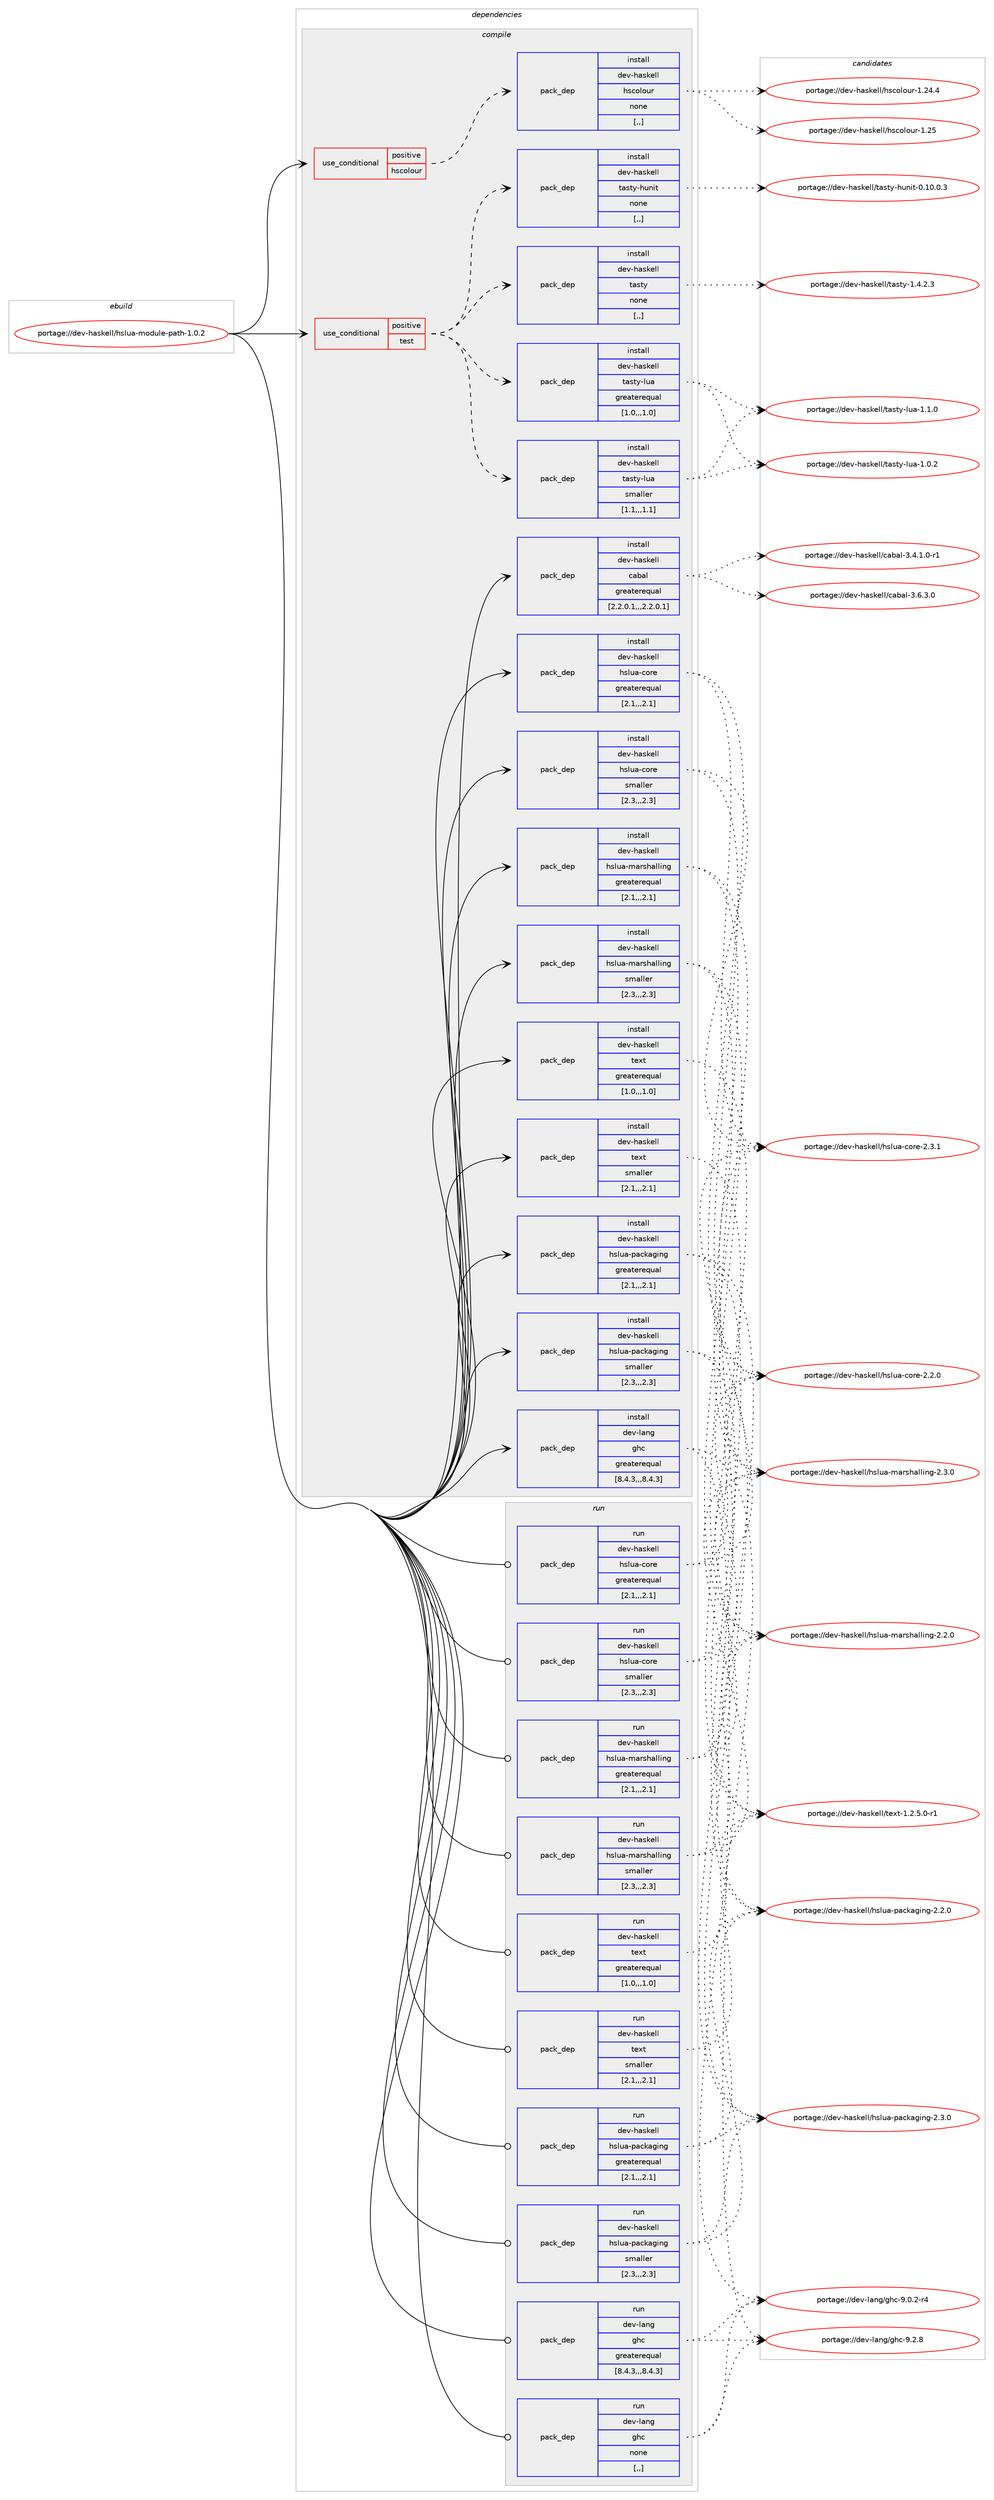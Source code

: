 digraph prolog {

# *************
# Graph options
# *************

newrank=true;
concentrate=true;
compound=true;
graph [rankdir=LR,fontname=Helvetica,fontsize=10,ranksep=1.5];#, ranksep=2.5, nodesep=0.2];
edge  [arrowhead=vee];
node  [fontname=Helvetica,fontsize=10];

# **********
# The ebuild
# **********

subgraph cluster_leftcol {
color=gray;
label=<<i>ebuild</i>>;
id [label="portage://dev-haskell/hslua-module-path-1.0.2", color=red, width=4, href="../dev-haskell/hslua-module-path-1.0.2.svg"];
}

# ****************
# The dependencies
# ****************

subgraph cluster_midcol {
color=gray;
label=<<i>dependencies</i>>;
subgraph cluster_compile {
fillcolor="#eeeeee";
style=filled;
label=<<i>compile</i>>;
subgraph cond20517 {
dependency81859 [label=<<TABLE BORDER="0" CELLBORDER="1" CELLSPACING="0" CELLPADDING="4"><TR><TD ROWSPAN="3" CELLPADDING="10">use_conditional</TD></TR><TR><TD>positive</TD></TR><TR><TD>hscolour</TD></TR></TABLE>>, shape=none, color=red];
subgraph pack60345 {
dependency81860 [label=<<TABLE BORDER="0" CELLBORDER="1" CELLSPACING="0" CELLPADDING="4" WIDTH="220"><TR><TD ROWSPAN="6" CELLPADDING="30">pack_dep</TD></TR><TR><TD WIDTH="110">install</TD></TR><TR><TD>dev-haskell</TD></TR><TR><TD>hscolour</TD></TR><TR><TD>none</TD></TR><TR><TD>[,,]</TD></TR></TABLE>>, shape=none, color=blue];
}
dependency81859:e -> dependency81860:w [weight=20,style="dashed",arrowhead="vee"];
}
id:e -> dependency81859:w [weight=20,style="solid",arrowhead="vee"];
subgraph cond20518 {
dependency81861 [label=<<TABLE BORDER="0" CELLBORDER="1" CELLSPACING="0" CELLPADDING="4"><TR><TD ROWSPAN="3" CELLPADDING="10">use_conditional</TD></TR><TR><TD>positive</TD></TR><TR><TD>test</TD></TR></TABLE>>, shape=none, color=red];
subgraph pack60346 {
dependency81862 [label=<<TABLE BORDER="0" CELLBORDER="1" CELLSPACING="0" CELLPADDING="4" WIDTH="220"><TR><TD ROWSPAN="6" CELLPADDING="30">pack_dep</TD></TR><TR><TD WIDTH="110">install</TD></TR><TR><TD>dev-haskell</TD></TR><TR><TD>tasty</TD></TR><TR><TD>none</TD></TR><TR><TD>[,,]</TD></TR></TABLE>>, shape=none, color=blue];
}
dependency81861:e -> dependency81862:w [weight=20,style="dashed",arrowhead="vee"];
subgraph pack60347 {
dependency81863 [label=<<TABLE BORDER="0" CELLBORDER="1" CELLSPACING="0" CELLPADDING="4" WIDTH="220"><TR><TD ROWSPAN="6" CELLPADDING="30">pack_dep</TD></TR><TR><TD WIDTH="110">install</TD></TR><TR><TD>dev-haskell</TD></TR><TR><TD>tasty-hunit</TD></TR><TR><TD>none</TD></TR><TR><TD>[,,]</TD></TR></TABLE>>, shape=none, color=blue];
}
dependency81861:e -> dependency81863:w [weight=20,style="dashed",arrowhead="vee"];
subgraph pack60348 {
dependency81864 [label=<<TABLE BORDER="0" CELLBORDER="1" CELLSPACING="0" CELLPADDING="4" WIDTH="220"><TR><TD ROWSPAN="6" CELLPADDING="30">pack_dep</TD></TR><TR><TD WIDTH="110">install</TD></TR><TR><TD>dev-haskell</TD></TR><TR><TD>tasty-lua</TD></TR><TR><TD>greaterequal</TD></TR><TR><TD>[1.0,,,1.0]</TD></TR></TABLE>>, shape=none, color=blue];
}
dependency81861:e -> dependency81864:w [weight=20,style="dashed",arrowhead="vee"];
subgraph pack60349 {
dependency81865 [label=<<TABLE BORDER="0" CELLBORDER="1" CELLSPACING="0" CELLPADDING="4" WIDTH="220"><TR><TD ROWSPAN="6" CELLPADDING="30">pack_dep</TD></TR><TR><TD WIDTH="110">install</TD></TR><TR><TD>dev-haskell</TD></TR><TR><TD>tasty-lua</TD></TR><TR><TD>smaller</TD></TR><TR><TD>[1.1,,,1.1]</TD></TR></TABLE>>, shape=none, color=blue];
}
dependency81861:e -> dependency81865:w [weight=20,style="dashed",arrowhead="vee"];
}
id:e -> dependency81861:w [weight=20,style="solid",arrowhead="vee"];
subgraph pack60350 {
dependency81866 [label=<<TABLE BORDER="0" CELLBORDER="1" CELLSPACING="0" CELLPADDING="4" WIDTH="220"><TR><TD ROWSPAN="6" CELLPADDING="30">pack_dep</TD></TR><TR><TD WIDTH="110">install</TD></TR><TR><TD>dev-haskell</TD></TR><TR><TD>cabal</TD></TR><TR><TD>greaterequal</TD></TR><TR><TD>[2.2.0.1,,,2.2.0.1]</TD></TR></TABLE>>, shape=none, color=blue];
}
id:e -> dependency81866:w [weight=20,style="solid",arrowhead="vee"];
subgraph pack60351 {
dependency81867 [label=<<TABLE BORDER="0" CELLBORDER="1" CELLSPACING="0" CELLPADDING="4" WIDTH="220"><TR><TD ROWSPAN="6" CELLPADDING="30">pack_dep</TD></TR><TR><TD WIDTH="110">install</TD></TR><TR><TD>dev-haskell</TD></TR><TR><TD>hslua-core</TD></TR><TR><TD>greaterequal</TD></TR><TR><TD>[2.1,,,2.1]</TD></TR></TABLE>>, shape=none, color=blue];
}
id:e -> dependency81867:w [weight=20,style="solid",arrowhead="vee"];
subgraph pack60352 {
dependency81868 [label=<<TABLE BORDER="0" CELLBORDER="1" CELLSPACING="0" CELLPADDING="4" WIDTH="220"><TR><TD ROWSPAN="6" CELLPADDING="30">pack_dep</TD></TR><TR><TD WIDTH="110">install</TD></TR><TR><TD>dev-haskell</TD></TR><TR><TD>hslua-core</TD></TR><TR><TD>smaller</TD></TR><TR><TD>[2.3,,,2.3]</TD></TR></TABLE>>, shape=none, color=blue];
}
id:e -> dependency81868:w [weight=20,style="solid",arrowhead="vee"];
subgraph pack60353 {
dependency81869 [label=<<TABLE BORDER="0" CELLBORDER="1" CELLSPACING="0" CELLPADDING="4" WIDTH="220"><TR><TD ROWSPAN="6" CELLPADDING="30">pack_dep</TD></TR><TR><TD WIDTH="110">install</TD></TR><TR><TD>dev-haskell</TD></TR><TR><TD>hslua-marshalling</TD></TR><TR><TD>greaterequal</TD></TR><TR><TD>[2.1,,,2.1]</TD></TR></TABLE>>, shape=none, color=blue];
}
id:e -> dependency81869:w [weight=20,style="solid",arrowhead="vee"];
subgraph pack60354 {
dependency81870 [label=<<TABLE BORDER="0" CELLBORDER="1" CELLSPACING="0" CELLPADDING="4" WIDTH="220"><TR><TD ROWSPAN="6" CELLPADDING="30">pack_dep</TD></TR><TR><TD WIDTH="110">install</TD></TR><TR><TD>dev-haskell</TD></TR><TR><TD>hslua-marshalling</TD></TR><TR><TD>smaller</TD></TR><TR><TD>[2.3,,,2.3]</TD></TR></TABLE>>, shape=none, color=blue];
}
id:e -> dependency81870:w [weight=20,style="solid",arrowhead="vee"];
subgraph pack60355 {
dependency81871 [label=<<TABLE BORDER="0" CELLBORDER="1" CELLSPACING="0" CELLPADDING="4" WIDTH="220"><TR><TD ROWSPAN="6" CELLPADDING="30">pack_dep</TD></TR><TR><TD WIDTH="110">install</TD></TR><TR><TD>dev-haskell</TD></TR><TR><TD>hslua-packaging</TD></TR><TR><TD>greaterequal</TD></TR><TR><TD>[2.1,,,2.1]</TD></TR></TABLE>>, shape=none, color=blue];
}
id:e -> dependency81871:w [weight=20,style="solid",arrowhead="vee"];
subgraph pack60356 {
dependency81872 [label=<<TABLE BORDER="0" CELLBORDER="1" CELLSPACING="0" CELLPADDING="4" WIDTH="220"><TR><TD ROWSPAN="6" CELLPADDING="30">pack_dep</TD></TR><TR><TD WIDTH="110">install</TD></TR><TR><TD>dev-haskell</TD></TR><TR><TD>hslua-packaging</TD></TR><TR><TD>smaller</TD></TR><TR><TD>[2.3,,,2.3]</TD></TR></TABLE>>, shape=none, color=blue];
}
id:e -> dependency81872:w [weight=20,style="solid",arrowhead="vee"];
subgraph pack60357 {
dependency81873 [label=<<TABLE BORDER="0" CELLBORDER="1" CELLSPACING="0" CELLPADDING="4" WIDTH="220"><TR><TD ROWSPAN="6" CELLPADDING="30">pack_dep</TD></TR><TR><TD WIDTH="110">install</TD></TR><TR><TD>dev-haskell</TD></TR><TR><TD>text</TD></TR><TR><TD>greaterequal</TD></TR><TR><TD>[1.0,,,1.0]</TD></TR></TABLE>>, shape=none, color=blue];
}
id:e -> dependency81873:w [weight=20,style="solid",arrowhead="vee"];
subgraph pack60358 {
dependency81874 [label=<<TABLE BORDER="0" CELLBORDER="1" CELLSPACING="0" CELLPADDING="4" WIDTH="220"><TR><TD ROWSPAN="6" CELLPADDING="30">pack_dep</TD></TR><TR><TD WIDTH="110">install</TD></TR><TR><TD>dev-haskell</TD></TR><TR><TD>text</TD></TR><TR><TD>smaller</TD></TR><TR><TD>[2.1,,,2.1]</TD></TR></TABLE>>, shape=none, color=blue];
}
id:e -> dependency81874:w [weight=20,style="solid",arrowhead="vee"];
subgraph pack60359 {
dependency81875 [label=<<TABLE BORDER="0" CELLBORDER="1" CELLSPACING="0" CELLPADDING="4" WIDTH="220"><TR><TD ROWSPAN="6" CELLPADDING="30">pack_dep</TD></TR><TR><TD WIDTH="110">install</TD></TR><TR><TD>dev-lang</TD></TR><TR><TD>ghc</TD></TR><TR><TD>greaterequal</TD></TR><TR><TD>[8.4.3,,,8.4.3]</TD></TR></TABLE>>, shape=none, color=blue];
}
id:e -> dependency81875:w [weight=20,style="solid",arrowhead="vee"];
}
subgraph cluster_compileandrun {
fillcolor="#eeeeee";
style=filled;
label=<<i>compile and run</i>>;
}
subgraph cluster_run {
fillcolor="#eeeeee";
style=filled;
label=<<i>run</i>>;
subgraph pack60360 {
dependency81876 [label=<<TABLE BORDER="0" CELLBORDER="1" CELLSPACING="0" CELLPADDING="4" WIDTH="220"><TR><TD ROWSPAN="6" CELLPADDING="30">pack_dep</TD></TR><TR><TD WIDTH="110">run</TD></TR><TR><TD>dev-haskell</TD></TR><TR><TD>hslua-core</TD></TR><TR><TD>greaterequal</TD></TR><TR><TD>[2.1,,,2.1]</TD></TR></TABLE>>, shape=none, color=blue];
}
id:e -> dependency81876:w [weight=20,style="solid",arrowhead="odot"];
subgraph pack60361 {
dependency81877 [label=<<TABLE BORDER="0" CELLBORDER="1" CELLSPACING="0" CELLPADDING="4" WIDTH="220"><TR><TD ROWSPAN="6" CELLPADDING="30">pack_dep</TD></TR><TR><TD WIDTH="110">run</TD></TR><TR><TD>dev-haskell</TD></TR><TR><TD>hslua-core</TD></TR><TR><TD>smaller</TD></TR><TR><TD>[2.3,,,2.3]</TD></TR></TABLE>>, shape=none, color=blue];
}
id:e -> dependency81877:w [weight=20,style="solid",arrowhead="odot"];
subgraph pack60362 {
dependency81878 [label=<<TABLE BORDER="0" CELLBORDER="1" CELLSPACING="0" CELLPADDING="4" WIDTH="220"><TR><TD ROWSPAN="6" CELLPADDING="30">pack_dep</TD></TR><TR><TD WIDTH="110">run</TD></TR><TR><TD>dev-haskell</TD></TR><TR><TD>hslua-marshalling</TD></TR><TR><TD>greaterequal</TD></TR><TR><TD>[2.1,,,2.1]</TD></TR></TABLE>>, shape=none, color=blue];
}
id:e -> dependency81878:w [weight=20,style="solid",arrowhead="odot"];
subgraph pack60363 {
dependency81879 [label=<<TABLE BORDER="0" CELLBORDER="1" CELLSPACING="0" CELLPADDING="4" WIDTH="220"><TR><TD ROWSPAN="6" CELLPADDING="30">pack_dep</TD></TR><TR><TD WIDTH="110">run</TD></TR><TR><TD>dev-haskell</TD></TR><TR><TD>hslua-marshalling</TD></TR><TR><TD>smaller</TD></TR><TR><TD>[2.3,,,2.3]</TD></TR></TABLE>>, shape=none, color=blue];
}
id:e -> dependency81879:w [weight=20,style="solid",arrowhead="odot"];
subgraph pack60364 {
dependency81880 [label=<<TABLE BORDER="0" CELLBORDER="1" CELLSPACING="0" CELLPADDING="4" WIDTH="220"><TR><TD ROWSPAN="6" CELLPADDING="30">pack_dep</TD></TR><TR><TD WIDTH="110">run</TD></TR><TR><TD>dev-haskell</TD></TR><TR><TD>hslua-packaging</TD></TR><TR><TD>greaterequal</TD></TR><TR><TD>[2.1,,,2.1]</TD></TR></TABLE>>, shape=none, color=blue];
}
id:e -> dependency81880:w [weight=20,style="solid",arrowhead="odot"];
subgraph pack60365 {
dependency81881 [label=<<TABLE BORDER="0" CELLBORDER="1" CELLSPACING="0" CELLPADDING="4" WIDTH="220"><TR><TD ROWSPAN="6" CELLPADDING="30">pack_dep</TD></TR><TR><TD WIDTH="110">run</TD></TR><TR><TD>dev-haskell</TD></TR><TR><TD>hslua-packaging</TD></TR><TR><TD>smaller</TD></TR><TR><TD>[2.3,,,2.3]</TD></TR></TABLE>>, shape=none, color=blue];
}
id:e -> dependency81881:w [weight=20,style="solid",arrowhead="odot"];
subgraph pack60366 {
dependency81882 [label=<<TABLE BORDER="0" CELLBORDER="1" CELLSPACING="0" CELLPADDING="4" WIDTH="220"><TR><TD ROWSPAN="6" CELLPADDING="30">pack_dep</TD></TR><TR><TD WIDTH="110">run</TD></TR><TR><TD>dev-haskell</TD></TR><TR><TD>text</TD></TR><TR><TD>greaterequal</TD></TR><TR><TD>[1.0,,,1.0]</TD></TR></TABLE>>, shape=none, color=blue];
}
id:e -> dependency81882:w [weight=20,style="solid",arrowhead="odot"];
subgraph pack60367 {
dependency81883 [label=<<TABLE BORDER="0" CELLBORDER="1" CELLSPACING="0" CELLPADDING="4" WIDTH="220"><TR><TD ROWSPAN="6" CELLPADDING="30">pack_dep</TD></TR><TR><TD WIDTH="110">run</TD></TR><TR><TD>dev-haskell</TD></TR><TR><TD>text</TD></TR><TR><TD>smaller</TD></TR><TR><TD>[2.1,,,2.1]</TD></TR></TABLE>>, shape=none, color=blue];
}
id:e -> dependency81883:w [weight=20,style="solid",arrowhead="odot"];
subgraph pack60368 {
dependency81884 [label=<<TABLE BORDER="0" CELLBORDER="1" CELLSPACING="0" CELLPADDING="4" WIDTH="220"><TR><TD ROWSPAN="6" CELLPADDING="30">pack_dep</TD></TR><TR><TD WIDTH="110">run</TD></TR><TR><TD>dev-lang</TD></TR><TR><TD>ghc</TD></TR><TR><TD>greaterequal</TD></TR><TR><TD>[8.4.3,,,8.4.3]</TD></TR></TABLE>>, shape=none, color=blue];
}
id:e -> dependency81884:w [weight=20,style="solid",arrowhead="odot"];
subgraph pack60369 {
dependency81885 [label=<<TABLE BORDER="0" CELLBORDER="1" CELLSPACING="0" CELLPADDING="4" WIDTH="220"><TR><TD ROWSPAN="6" CELLPADDING="30">pack_dep</TD></TR><TR><TD WIDTH="110">run</TD></TR><TR><TD>dev-lang</TD></TR><TR><TD>ghc</TD></TR><TR><TD>none</TD></TR><TR><TD>[,,]</TD></TR></TABLE>>, shape=none, color=blue];
}
id:e -> dependency81885:w [weight=20,style="solid",arrowhead="odot"];
}
}

# **************
# The candidates
# **************

subgraph cluster_choices {
rank=same;
color=gray;
label=<<i>candidates</i>>;

subgraph choice60345 {
color=black;
nodesep=1;
choice100101118451049711510710110810847104115991111081111171144549465053 [label="portage://dev-haskell/hscolour-1.25", color=red, width=4,href="../dev-haskell/hscolour-1.25.svg"];
choice1001011184510497115107101108108471041159911110811111711445494650524652 [label="portage://dev-haskell/hscolour-1.24.4", color=red, width=4,href="../dev-haskell/hscolour-1.24.4.svg"];
dependency81860:e -> choice100101118451049711510710110810847104115991111081111171144549465053:w [style=dotted,weight="100"];
dependency81860:e -> choice1001011184510497115107101108108471041159911110811111711445494650524652:w [style=dotted,weight="100"];
}
subgraph choice60346 {
color=black;
nodesep=1;
choice100101118451049711510710110810847116971151161214549465246504651 [label="portage://dev-haskell/tasty-1.4.2.3", color=red, width=4,href="../dev-haskell/tasty-1.4.2.3.svg"];
dependency81862:e -> choice100101118451049711510710110810847116971151161214549465246504651:w [style=dotted,weight="100"];
}
subgraph choice60347 {
color=black;
nodesep=1;
choice1001011184510497115107101108108471169711511612145104117110105116454846494846484651 [label="portage://dev-haskell/tasty-hunit-0.10.0.3", color=red, width=4,href="../dev-haskell/tasty-hunit-0.10.0.3.svg"];
dependency81863:e -> choice1001011184510497115107101108108471169711511612145104117110105116454846494846484651:w [style=dotted,weight="100"];
}
subgraph choice60348 {
color=black;
nodesep=1;
choice100101118451049711510710110810847116971151161214510811797454946494648 [label="portage://dev-haskell/tasty-lua-1.1.0", color=red, width=4,href="../dev-haskell/tasty-lua-1.1.0.svg"];
choice100101118451049711510710110810847116971151161214510811797454946484650 [label="portage://dev-haskell/tasty-lua-1.0.2", color=red, width=4,href="../dev-haskell/tasty-lua-1.0.2.svg"];
dependency81864:e -> choice100101118451049711510710110810847116971151161214510811797454946494648:w [style=dotted,weight="100"];
dependency81864:e -> choice100101118451049711510710110810847116971151161214510811797454946484650:w [style=dotted,weight="100"];
}
subgraph choice60349 {
color=black;
nodesep=1;
choice100101118451049711510710110810847116971151161214510811797454946494648 [label="portage://dev-haskell/tasty-lua-1.1.0", color=red, width=4,href="../dev-haskell/tasty-lua-1.1.0.svg"];
choice100101118451049711510710110810847116971151161214510811797454946484650 [label="portage://dev-haskell/tasty-lua-1.0.2", color=red, width=4,href="../dev-haskell/tasty-lua-1.0.2.svg"];
dependency81865:e -> choice100101118451049711510710110810847116971151161214510811797454946494648:w [style=dotted,weight="100"];
dependency81865:e -> choice100101118451049711510710110810847116971151161214510811797454946484650:w [style=dotted,weight="100"];
}
subgraph choice60350 {
color=black;
nodesep=1;
choice100101118451049711510710110810847999798971084551465446514648 [label="portage://dev-haskell/cabal-3.6.3.0", color=red, width=4,href="../dev-haskell/cabal-3.6.3.0.svg"];
choice1001011184510497115107101108108479997989710845514652464946484511449 [label="portage://dev-haskell/cabal-3.4.1.0-r1", color=red, width=4,href="../dev-haskell/cabal-3.4.1.0-r1.svg"];
dependency81866:e -> choice100101118451049711510710110810847999798971084551465446514648:w [style=dotted,weight="100"];
dependency81866:e -> choice1001011184510497115107101108108479997989710845514652464946484511449:w [style=dotted,weight="100"];
}
subgraph choice60351 {
color=black;
nodesep=1;
choice100101118451049711510710110810847104115108117974599111114101455046514649 [label="portage://dev-haskell/hslua-core-2.3.1", color=red, width=4,href="../dev-haskell/hslua-core-2.3.1.svg"];
choice100101118451049711510710110810847104115108117974599111114101455046504648 [label="portage://dev-haskell/hslua-core-2.2.0", color=red, width=4,href="../dev-haskell/hslua-core-2.2.0.svg"];
dependency81867:e -> choice100101118451049711510710110810847104115108117974599111114101455046514649:w [style=dotted,weight="100"];
dependency81867:e -> choice100101118451049711510710110810847104115108117974599111114101455046504648:w [style=dotted,weight="100"];
}
subgraph choice60352 {
color=black;
nodesep=1;
choice100101118451049711510710110810847104115108117974599111114101455046514649 [label="portage://dev-haskell/hslua-core-2.3.1", color=red, width=4,href="../dev-haskell/hslua-core-2.3.1.svg"];
choice100101118451049711510710110810847104115108117974599111114101455046504648 [label="portage://dev-haskell/hslua-core-2.2.0", color=red, width=4,href="../dev-haskell/hslua-core-2.2.0.svg"];
dependency81868:e -> choice100101118451049711510710110810847104115108117974599111114101455046514649:w [style=dotted,weight="100"];
dependency81868:e -> choice100101118451049711510710110810847104115108117974599111114101455046504648:w [style=dotted,weight="100"];
}
subgraph choice60353 {
color=black;
nodesep=1;
choice10010111845104971151071011081084710411510811797451099711411510497108108105110103455046514648 [label="portage://dev-haskell/hslua-marshalling-2.3.0", color=red, width=4,href="../dev-haskell/hslua-marshalling-2.3.0.svg"];
choice10010111845104971151071011081084710411510811797451099711411510497108108105110103455046504648 [label="portage://dev-haskell/hslua-marshalling-2.2.0", color=red, width=4,href="../dev-haskell/hslua-marshalling-2.2.0.svg"];
dependency81869:e -> choice10010111845104971151071011081084710411510811797451099711411510497108108105110103455046514648:w [style=dotted,weight="100"];
dependency81869:e -> choice10010111845104971151071011081084710411510811797451099711411510497108108105110103455046504648:w [style=dotted,weight="100"];
}
subgraph choice60354 {
color=black;
nodesep=1;
choice10010111845104971151071011081084710411510811797451099711411510497108108105110103455046514648 [label="portage://dev-haskell/hslua-marshalling-2.3.0", color=red, width=4,href="../dev-haskell/hslua-marshalling-2.3.0.svg"];
choice10010111845104971151071011081084710411510811797451099711411510497108108105110103455046504648 [label="portage://dev-haskell/hslua-marshalling-2.2.0", color=red, width=4,href="../dev-haskell/hslua-marshalling-2.2.0.svg"];
dependency81870:e -> choice10010111845104971151071011081084710411510811797451099711411510497108108105110103455046514648:w [style=dotted,weight="100"];
dependency81870:e -> choice10010111845104971151071011081084710411510811797451099711411510497108108105110103455046504648:w [style=dotted,weight="100"];
}
subgraph choice60355 {
color=black;
nodesep=1;
choice1001011184510497115107101108108471041151081179745112979910797103105110103455046514648 [label="portage://dev-haskell/hslua-packaging-2.3.0", color=red, width=4,href="../dev-haskell/hslua-packaging-2.3.0.svg"];
choice1001011184510497115107101108108471041151081179745112979910797103105110103455046504648 [label="portage://dev-haskell/hslua-packaging-2.2.0", color=red, width=4,href="../dev-haskell/hslua-packaging-2.2.0.svg"];
dependency81871:e -> choice1001011184510497115107101108108471041151081179745112979910797103105110103455046514648:w [style=dotted,weight="100"];
dependency81871:e -> choice1001011184510497115107101108108471041151081179745112979910797103105110103455046504648:w [style=dotted,weight="100"];
}
subgraph choice60356 {
color=black;
nodesep=1;
choice1001011184510497115107101108108471041151081179745112979910797103105110103455046514648 [label="portage://dev-haskell/hslua-packaging-2.3.0", color=red, width=4,href="../dev-haskell/hslua-packaging-2.3.0.svg"];
choice1001011184510497115107101108108471041151081179745112979910797103105110103455046504648 [label="portage://dev-haskell/hslua-packaging-2.2.0", color=red, width=4,href="../dev-haskell/hslua-packaging-2.2.0.svg"];
dependency81872:e -> choice1001011184510497115107101108108471041151081179745112979910797103105110103455046514648:w [style=dotted,weight="100"];
dependency81872:e -> choice1001011184510497115107101108108471041151081179745112979910797103105110103455046504648:w [style=dotted,weight="100"];
}
subgraph choice60357 {
color=black;
nodesep=1;
choice10010111845104971151071011081084711610112011645494650465346484511449 [label="portage://dev-haskell/text-1.2.5.0-r1", color=red, width=4,href="../dev-haskell/text-1.2.5.0-r1.svg"];
dependency81873:e -> choice10010111845104971151071011081084711610112011645494650465346484511449:w [style=dotted,weight="100"];
}
subgraph choice60358 {
color=black;
nodesep=1;
choice10010111845104971151071011081084711610112011645494650465346484511449 [label="portage://dev-haskell/text-1.2.5.0-r1", color=red, width=4,href="../dev-haskell/text-1.2.5.0-r1.svg"];
dependency81874:e -> choice10010111845104971151071011081084711610112011645494650465346484511449:w [style=dotted,weight="100"];
}
subgraph choice60359 {
color=black;
nodesep=1;
choice10010111845108971101034710310499455746504656 [label="portage://dev-lang/ghc-9.2.8", color=red, width=4,href="../dev-lang/ghc-9.2.8.svg"];
choice100101118451089711010347103104994557464846504511452 [label="portage://dev-lang/ghc-9.0.2-r4", color=red, width=4,href="../dev-lang/ghc-9.0.2-r4.svg"];
dependency81875:e -> choice10010111845108971101034710310499455746504656:w [style=dotted,weight="100"];
dependency81875:e -> choice100101118451089711010347103104994557464846504511452:w [style=dotted,weight="100"];
}
subgraph choice60360 {
color=black;
nodesep=1;
choice100101118451049711510710110810847104115108117974599111114101455046514649 [label="portage://dev-haskell/hslua-core-2.3.1", color=red, width=4,href="../dev-haskell/hslua-core-2.3.1.svg"];
choice100101118451049711510710110810847104115108117974599111114101455046504648 [label="portage://dev-haskell/hslua-core-2.2.0", color=red, width=4,href="../dev-haskell/hslua-core-2.2.0.svg"];
dependency81876:e -> choice100101118451049711510710110810847104115108117974599111114101455046514649:w [style=dotted,weight="100"];
dependency81876:e -> choice100101118451049711510710110810847104115108117974599111114101455046504648:w [style=dotted,weight="100"];
}
subgraph choice60361 {
color=black;
nodesep=1;
choice100101118451049711510710110810847104115108117974599111114101455046514649 [label="portage://dev-haskell/hslua-core-2.3.1", color=red, width=4,href="../dev-haskell/hslua-core-2.3.1.svg"];
choice100101118451049711510710110810847104115108117974599111114101455046504648 [label="portage://dev-haskell/hslua-core-2.2.0", color=red, width=4,href="../dev-haskell/hslua-core-2.2.0.svg"];
dependency81877:e -> choice100101118451049711510710110810847104115108117974599111114101455046514649:w [style=dotted,weight="100"];
dependency81877:e -> choice100101118451049711510710110810847104115108117974599111114101455046504648:w [style=dotted,weight="100"];
}
subgraph choice60362 {
color=black;
nodesep=1;
choice10010111845104971151071011081084710411510811797451099711411510497108108105110103455046514648 [label="portage://dev-haskell/hslua-marshalling-2.3.0", color=red, width=4,href="../dev-haskell/hslua-marshalling-2.3.0.svg"];
choice10010111845104971151071011081084710411510811797451099711411510497108108105110103455046504648 [label="portage://dev-haskell/hslua-marshalling-2.2.0", color=red, width=4,href="../dev-haskell/hslua-marshalling-2.2.0.svg"];
dependency81878:e -> choice10010111845104971151071011081084710411510811797451099711411510497108108105110103455046514648:w [style=dotted,weight="100"];
dependency81878:e -> choice10010111845104971151071011081084710411510811797451099711411510497108108105110103455046504648:w [style=dotted,weight="100"];
}
subgraph choice60363 {
color=black;
nodesep=1;
choice10010111845104971151071011081084710411510811797451099711411510497108108105110103455046514648 [label="portage://dev-haskell/hslua-marshalling-2.3.0", color=red, width=4,href="../dev-haskell/hslua-marshalling-2.3.0.svg"];
choice10010111845104971151071011081084710411510811797451099711411510497108108105110103455046504648 [label="portage://dev-haskell/hslua-marshalling-2.2.0", color=red, width=4,href="../dev-haskell/hslua-marshalling-2.2.0.svg"];
dependency81879:e -> choice10010111845104971151071011081084710411510811797451099711411510497108108105110103455046514648:w [style=dotted,weight="100"];
dependency81879:e -> choice10010111845104971151071011081084710411510811797451099711411510497108108105110103455046504648:w [style=dotted,weight="100"];
}
subgraph choice60364 {
color=black;
nodesep=1;
choice1001011184510497115107101108108471041151081179745112979910797103105110103455046514648 [label="portage://dev-haskell/hslua-packaging-2.3.0", color=red, width=4,href="../dev-haskell/hslua-packaging-2.3.0.svg"];
choice1001011184510497115107101108108471041151081179745112979910797103105110103455046504648 [label="portage://dev-haskell/hslua-packaging-2.2.0", color=red, width=4,href="../dev-haskell/hslua-packaging-2.2.0.svg"];
dependency81880:e -> choice1001011184510497115107101108108471041151081179745112979910797103105110103455046514648:w [style=dotted,weight="100"];
dependency81880:e -> choice1001011184510497115107101108108471041151081179745112979910797103105110103455046504648:w [style=dotted,weight="100"];
}
subgraph choice60365 {
color=black;
nodesep=1;
choice1001011184510497115107101108108471041151081179745112979910797103105110103455046514648 [label="portage://dev-haskell/hslua-packaging-2.3.0", color=red, width=4,href="../dev-haskell/hslua-packaging-2.3.0.svg"];
choice1001011184510497115107101108108471041151081179745112979910797103105110103455046504648 [label="portage://dev-haskell/hslua-packaging-2.2.0", color=red, width=4,href="../dev-haskell/hslua-packaging-2.2.0.svg"];
dependency81881:e -> choice1001011184510497115107101108108471041151081179745112979910797103105110103455046514648:w [style=dotted,weight="100"];
dependency81881:e -> choice1001011184510497115107101108108471041151081179745112979910797103105110103455046504648:w [style=dotted,weight="100"];
}
subgraph choice60366 {
color=black;
nodesep=1;
choice10010111845104971151071011081084711610112011645494650465346484511449 [label="portage://dev-haskell/text-1.2.5.0-r1", color=red, width=4,href="../dev-haskell/text-1.2.5.0-r1.svg"];
dependency81882:e -> choice10010111845104971151071011081084711610112011645494650465346484511449:w [style=dotted,weight="100"];
}
subgraph choice60367 {
color=black;
nodesep=1;
choice10010111845104971151071011081084711610112011645494650465346484511449 [label="portage://dev-haskell/text-1.2.5.0-r1", color=red, width=4,href="../dev-haskell/text-1.2.5.0-r1.svg"];
dependency81883:e -> choice10010111845104971151071011081084711610112011645494650465346484511449:w [style=dotted,weight="100"];
}
subgraph choice60368 {
color=black;
nodesep=1;
choice10010111845108971101034710310499455746504656 [label="portage://dev-lang/ghc-9.2.8", color=red, width=4,href="../dev-lang/ghc-9.2.8.svg"];
choice100101118451089711010347103104994557464846504511452 [label="portage://dev-lang/ghc-9.0.2-r4", color=red, width=4,href="../dev-lang/ghc-9.0.2-r4.svg"];
dependency81884:e -> choice10010111845108971101034710310499455746504656:w [style=dotted,weight="100"];
dependency81884:e -> choice100101118451089711010347103104994557464846504511452:w [style=dotted,weight="100"];
}
subgraph choice60369 {
color=black;
nodesep=1;
choice10010111845108971101034710310499455746504656 [label="portage://dev-lang/ghc-9.2.8", color=red, width=4,href="../dev-lang/ghc-9.2.8.svg"];
choice100101118451089711010347103104994557464846504511452 [label="portage://dev-lang/ghc-9.0.2-r4", color=red, width=4,href="../dev-lang/ghc-9.0.2-r4.svg"];
dependency81885:e -> choice10010111845108971101034710310499455746504656:w [style=dotted,weight="100"];
dependency81885:e -> choice100101118451089711010347103104994557464846504511452:w [style=dotted,weight="100"];
}
}

}
